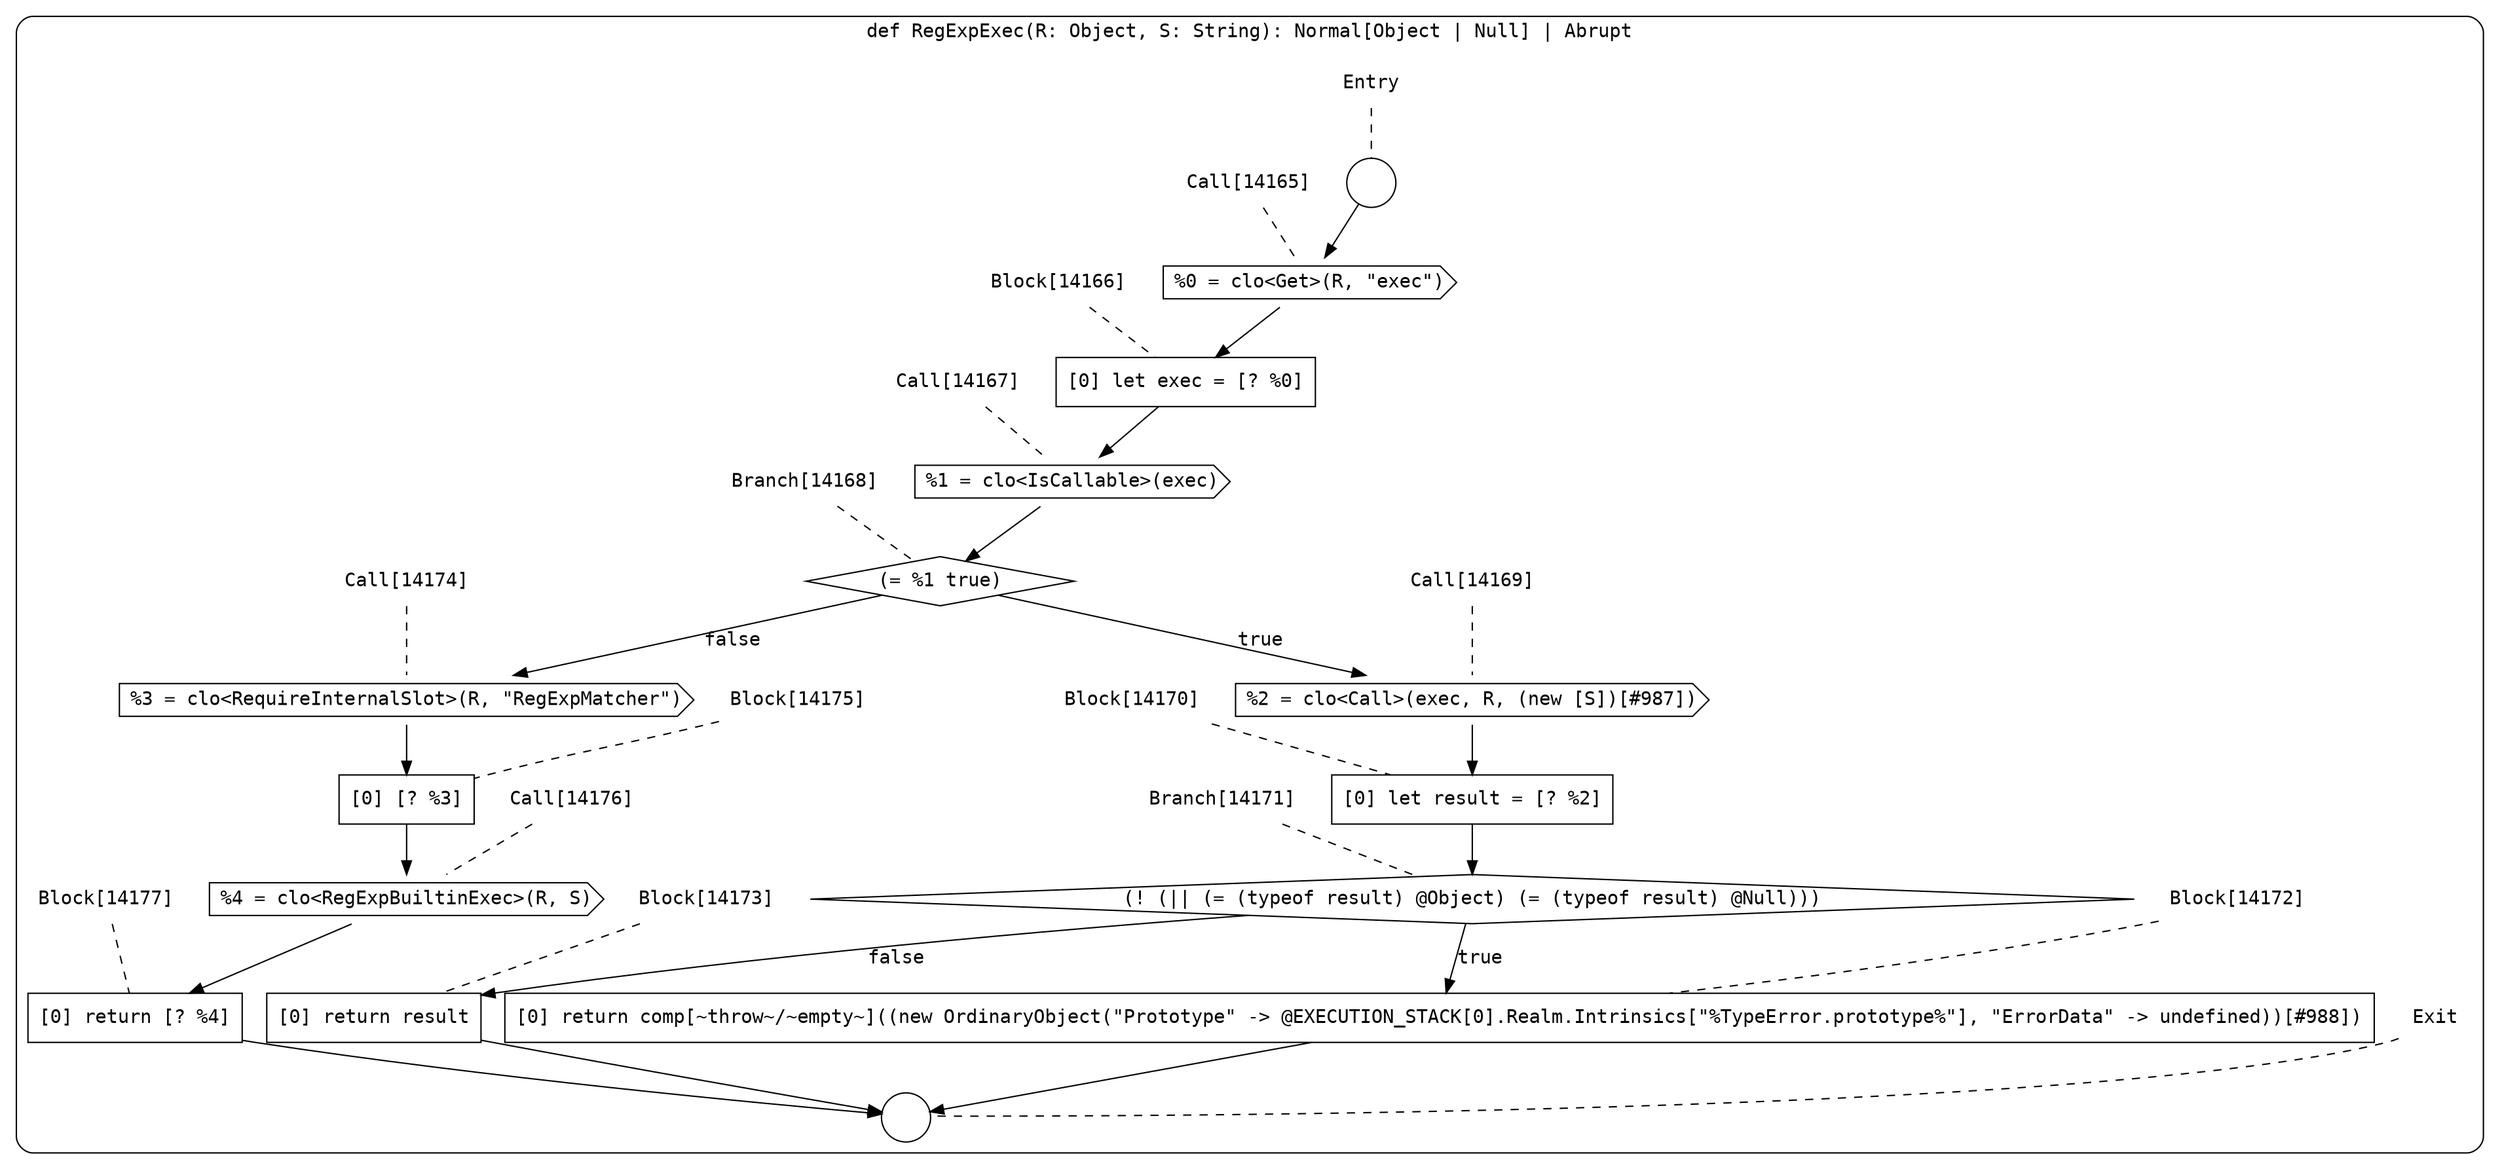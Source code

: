 digraph {
  graph [fontname = "Consolas"]
  node [fontname = "Consolas"]
  edge [fontname = "Consolas"]
  subgraph cluster2312 {
    label = "def RegExpExec(R: Object, S: String): Normal[Object | Null] | Abrupt"
    style = rounded
    cluster2312_entry_name [shape=none, label=<<font color="black">Entry</font>>]
    cluster2312_entry_name -> cluster2312_entry [arrowhead=none, color="black", style=dashed]
    cluster2312_entry [shape=circle label=" " color="black" fillcolor="white" style=filled]
    cluster2312_entry -> node14165 [color="black"]
    cluster2312_exit_name [shape=none, label=<<font color="black">Exit</font>>]
    cluster2312_exit_name -> cluster2312_exit [arrowhead=none, color="black", style=dashed]
    cluster2312_exit [shape=circle label=" " color="black" fillcolor="white" style=filled]
    node14165_name [shape=none, label=<<font color="black">Call[14165]</font>>]
    node14165_name -> node14165 [arrowhead=none, color="black", style=dashed]
    node14165 [shape=cds, label=<<font color="black">%0 = clo&lt;Get&gt;(R, &quot;exec&quot;)</font>> color="black" fillcolor="white", style=filled]
    node14165 -> node14166 [color="black"]
    node14166_name [shape=none, label=<<font color="black">Block[14166]</font>>]
    node14166_name -> node14166 [arrowhead=none, color="black", style=dashed]
    node14166 [shape=box, label=<<font color="black">[0] let exec = [? %0]<BR ALIGN="LEFT"/></font>> color="black" fillcolor="white", style=filled]
    node14166 -> node14167 [color="black"]
    node14167_name [shape=none, label=<<font color="black">Call[14167]</font>>]
    node14167_name -> node14167 [arrowhead=none, color="black", style=dashed]
    node14167 [shape=cds, label=<<font color="black">%1 = clo&lt;IsCallable&gt;(exec)</font>> color="black" fillcolor="white", style=filled]
    node14167 -> node14168 [color="black"]
    node14168_name [shape=none, label=<<font color="black">Branch[14168]</font>>]
    node14168_name -> node14168 [arrowhead=none, color="black", style=dashed]
    node14168 [shape=diamond, label=<<font color="black">(= %1 true)</font>> color="black" fillcolor="white", style=filled]
    node14168 -> node14169 [label=<<font color="black">true</font>> color="black"]
    node14168 -> node14174 [label=<<font color="black">false</font>> color="black"]
    node14169_name [shape=none, label=<<font color="black">Call[14169]</font>>]
    node14169_name -> node14169 [arrowhead=none, color="black", style=dashed]
    node14169 [shape=cds, label=<<font color="black">%2 = clo&lt;Call&gt;(exec, R, (new [S])[#987])</font>> color="black" fillcolor="white", style=filled]
    node14169 -> node14170 [color="black"]
    node14174_name [shape=none, label=<<font color="black">Call[14174]</font>>]
    node14174_name -> node14174 [arrowhead=none, color="black", style=dashed]
    node14174 [shape=cds, label=<<font color="black">%3 = clo&lt;RequireInternalSlot&gt;(R, &quot;RegExpMatcher&quot;)</font>> color="black" fillcolor="white", style=filled]
    node14174 -> node14175 [color="black"]
    node14170_name [shape=none, label=<<font color="black">Block[14170]</font>>]
    node14170_name -> node14170 [arrowhead=none, color="black", style=dashed]
    node14170 [shape=box, label=<<font color="black">[0] let result = [? %2]<BR ALIGN="LEFT"/></font>> color="black" fillcolor="white", style=filled]
    node14170 -> node14171 [color="black"]
    node14175_name [shape=none, label=<<font color="black">Block[14175]</font>>]
    node14175_name -> node14175 [arrowhead=none, color="black", style=dashed]
    node14175 [shape=box, label=<<font color="black">[0] [? %3]<BR ALIGN="LEFT"/></font>> color="black" fillcolor="white", style=filled]
    node14175 -> node14176 [color="black"]
    node14171_name [shape=none, label=<<font color="black">Branch[14171]</font>>]
    node14171_name -> node14171 [arrowhead=none, color="black", style=dashed]
    node14171 [shape=diamond, label=<<font color="black">(! (|| (= (typeof result) @Object) (= (typeof result) @Null)))</font>> color="black" fillcolor="white", style=filled]
    node14171 -> node14172 [label=<<font color="black">true</font>> color="black"]
    node14171 -> node14173 [label=<<font color="black">false</font>> color="black"]
    node14176_name [shape=none, label=<<font color="black">Call[14176]</font>>]
    node14176_name -> node14176 [arrowhead=none, color="black", style=dashed]
    node14176 [shape=cds, label=<<font color="black">%4 = clo&lt;RegExpBuiltinExec&gt;(R, S)</font>> color="black" fillcolor="white", style=filled]
    node14176 -> node14177 [color="black"]
    node14172_name [shape=none, label=<<font color="black">Block[14172]</font>>]
    node14172_name -> node14172 [arrowhead=none, color="black", style=dashed]
    node14172 [shape=box, label=<<font color="black">[0] return comp[~throw~/~empty~]((new OrdinaryObject(&quot;Prototype&quot; -&gt; @EXECUTION_STACK[0].Realm.Intrinsics[&quot;%TypeError.prototype%&quot;], &quot;ErrorData&quot; -&gt; undefined))[#988])<BR ALIGN="LEFT"/></font>> color="black" fillcolor="white", style=filled]
    node14172 -> cluster2312_exit [color="black"]
    node14173_name [shape=none, label=<<font color="black">Block[14173]</font>>]
    node14173_name -> node14173 [arrowhead=none, color="black", style=dashed]
    node14173 [shape=box, label=<<font color="black">[0] return result<BR ALIGN="LEFT"/></font>> color="black" fillcolor="white", style=filled]
    node14173 -> cluster2312_exit [color="black"]
    node14177_name [shape=none, label=<<font color="black">Block[14177]</font>>]
    node14177_name -> node14177 [arrowhead=none, color="black", style=dashed]
    node14177 [shape=box, label=<<font color="black">[0] return [? %4]<BR ALIGN="LEFT"/></font>> color="black" fillcolor="white", style=filled]
    node14177 -> cluster2312_exit [color="black"]
  }
}